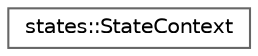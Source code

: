 digraph "Graphical Class Hierarchy"
{
 // LATEX_PDF_SIZE
  bgcolor="transparent";
  edge [fontname=Helvetica,fontsize=10,labelfontname=Helvetica,labelfontsize=10];
  node [fontname=Helvetica,fontsize=10,shape=box,height=0.2,width=0.4];
  rankdir="LR";
  Node0 [id="Node000000",label="states::StateContext",height=0.2,width=0.4,color="grey40", fillcolor="white", style="filled",URL="$classstates_1_1_state_context.html",tooltip="Class allows client to interact with states of certain user flexibly."];
}

